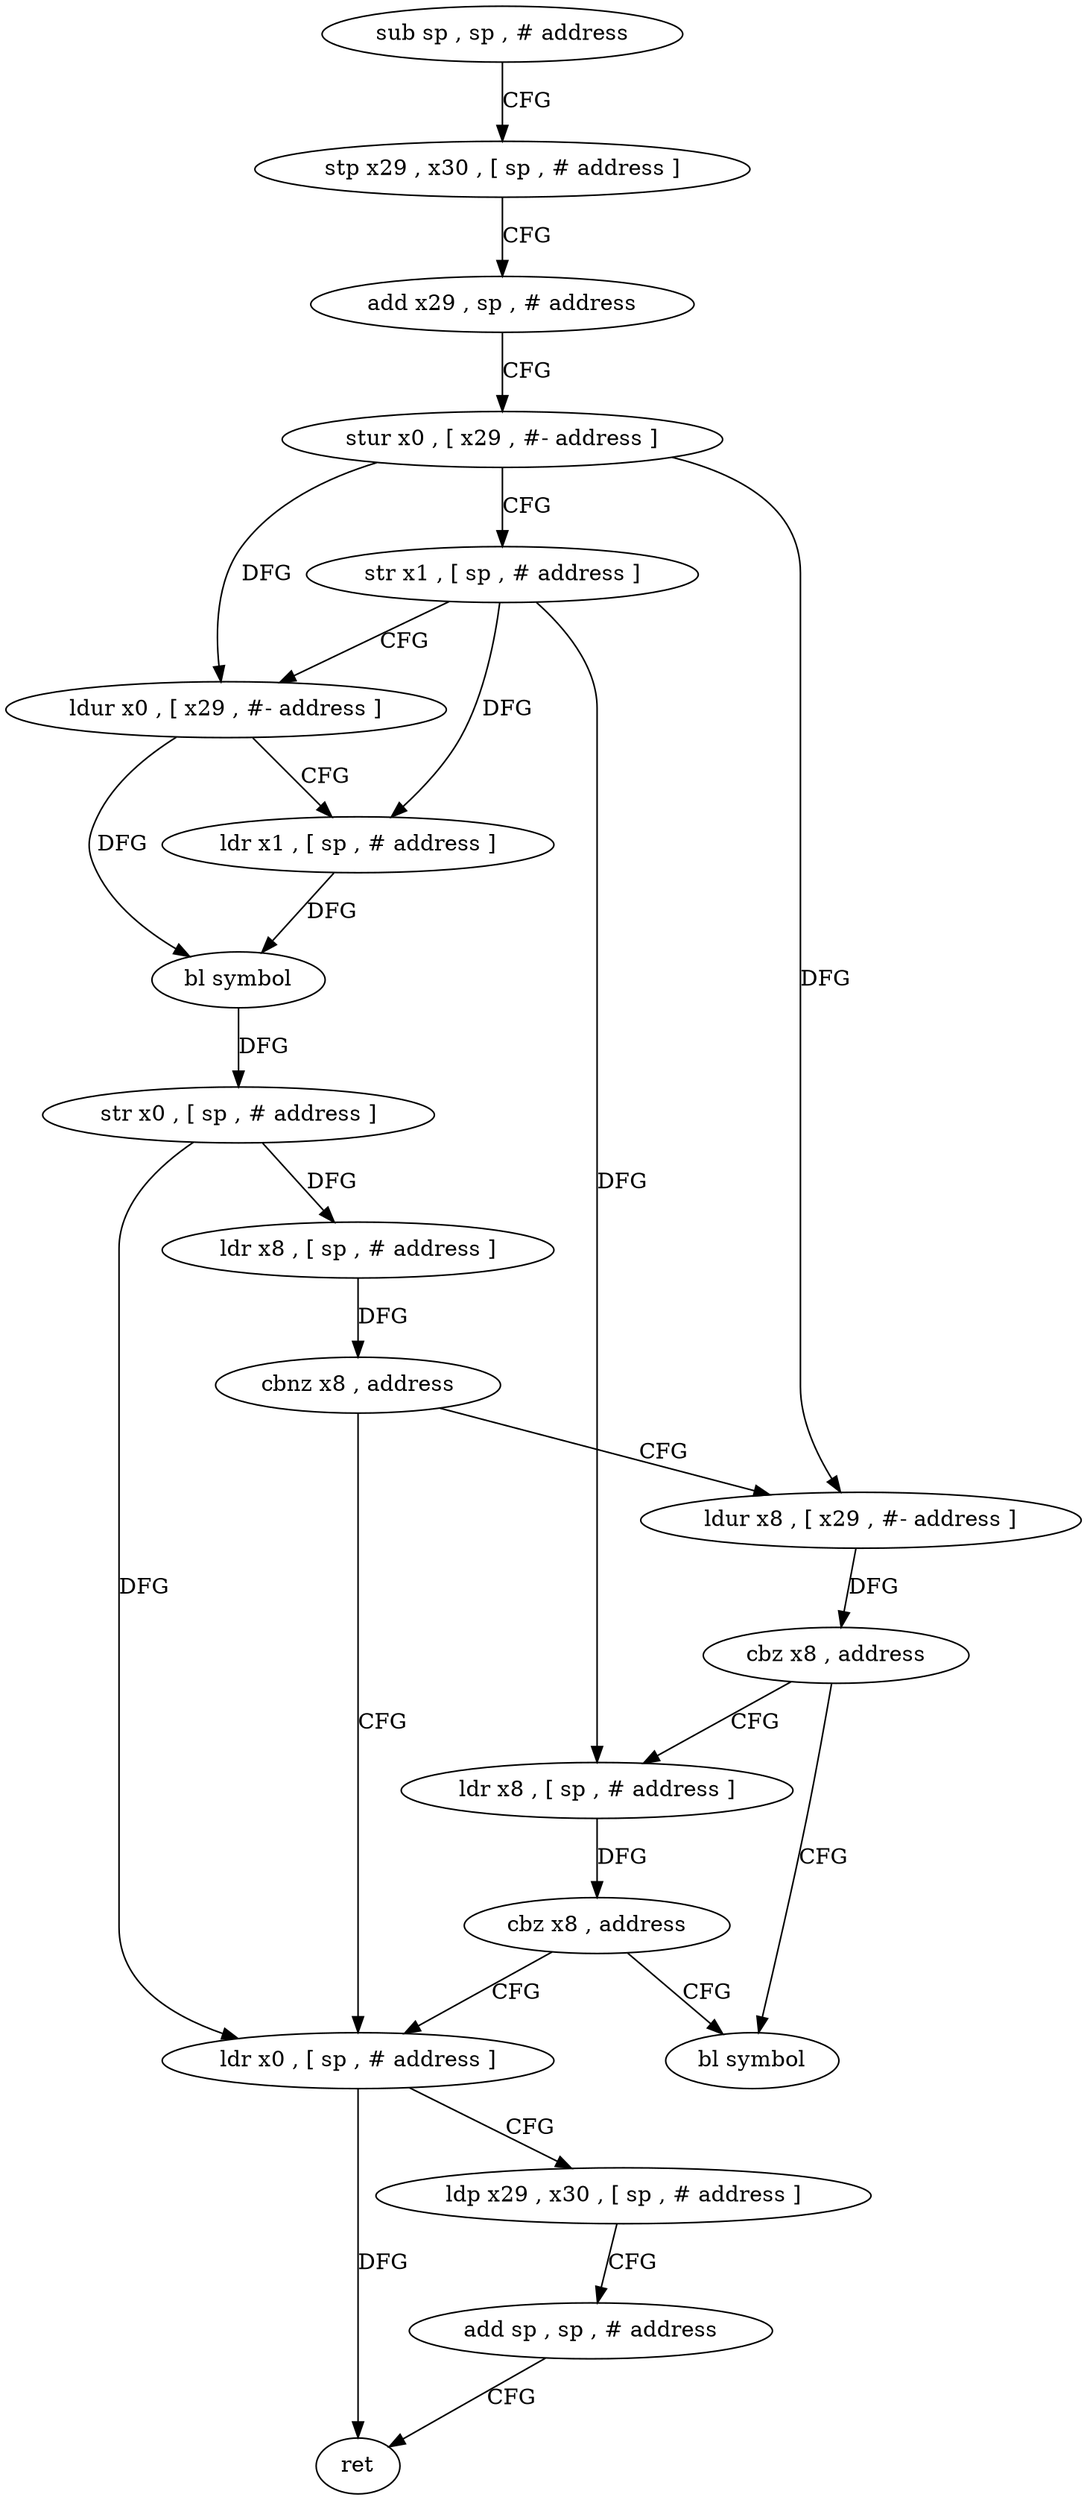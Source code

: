 digraph "func" {
"4227472" [label = "sub sp , sp , # address" ]
"4227476" [label = "stp x29 , x30 , [ sp , # address ]" ]
"4227480" [label = "add x29 , sp , # address" ]
"4227484" [label = "stur x0 , [ x29 , #- address ]" ]
"4227488" [label = "str x1 , [ sp , # address ]" ]
"4227492" [label = "ldur x0 , [ x29 , #- address ]" ]
"4227496" [label = "ldr x1 , [ sp , # address ]" ]
"4227500" [label = "bl symbol" ]
"4227504" [label = "str x0 , [ sp , # address ]" ]
"4227508" [label = "ldr x8 , [ sp , # address ]" ]
"4227512" [label = "cbnz x8 , address" ]
"4227536" [label = "ldr x0 , [ sp , # address ]" ]
"4227516" [label = "ldur x8 , [ x29 , #- address ]" ]
"4227540" [label = "ldp x29 , x30 , [ sp , # address ]" ]
"4227544" [label = "add sp , sp , # address" ]
"4227548" [label = "ret" ]
"4227520" [label = "cbz x8 , address" ]
"4227532" [label = "bl symbol" ]
"4227524" [label = "ldr x8 , [ sp , # address ]" ]
"4227528" [label = "cbz x8 , address" ]
"4227472" -> "4227476" [ label = "CFG" ]
"4227476" -> "4227480" [ label = "CFG" ]
"4227480" -> "4227484" [ label = "CFG" ]
"4227484" -> "4227488" [ label = "CFG" ]
"4227484" -> "4227492" [ label = "DFG" ]
"4227484" -> "4227516" [ label = "DFG" ]
"4227488" -> "4227492" [ label = "CFG" ]
"4227488" -> "4227496" [ label = "DFG" ]
"4227488" -> "4227524" [ label = "DFG" ]
"4227492" -> "4227496" [ label = "CFG" ]
"4227492" -> "4227500" [ label = "DFG" ]
"4227496" -> "4227500" [ label = "DFG" ]
"4227500" -> "4227504" [ label = "DFG" ]
"4227504" -> "4227508" [ label = "DFG" ]
"4227504" -> "4227536" [ label = "DFG" ]
"4227508" -> "4227512" [ label = "DFG" ]
"4227512" -> "4227536" [ label = "CFG" ]
"4227512" -> "4227516" [ label = "CFG" ]
"4227536" -> "4227540" [ label = "CFG" ]
"4227536" -> "4227548" [ label = "DFG" ]
"4227516" -> "4227520" [ label = "DFG" ]
"4227540" -> "4227544" [ label = "CFG" ]
"4227544" -> "4227548" [ label = "CFG" ]
"4227520" -> "4227532" [ label = "CFG" ]
"4227520" -> "4227524" [ label = "CFG" ]
"4227524" -> "4227528" [ label = "DFG" ]
"4227528" -> "4227536" [ label = "CFG" ]
"4227528" -> "4227532" [ label = "CFG" ]
}
